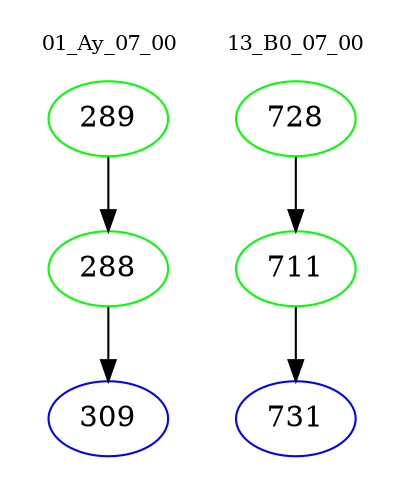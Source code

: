 digraph{
subgraph cluster_0 {
color = white
label = "01_Ay_07_00";
fontsize=10;
T0_289 [label="289", color="green"]
T0_289 -> T0_288 [color="black"]
T0_288 [label="288", color="green"]
T0_288 -> T0_309 [color="black"]
T0_309 [label="309", color="blue"]
}
subgraph cluster_1 {
color = white
label = "13_B0_07_00";
fontsize=10;
T1_728 [label="728", color="green"]
T1_728 -> T1_711 [color="black"]
T1_711 [label="711", color="green"]
T1_711 -> T1_731 [color="black"]
T1_731 [label="731", color="blue"]
}
}
